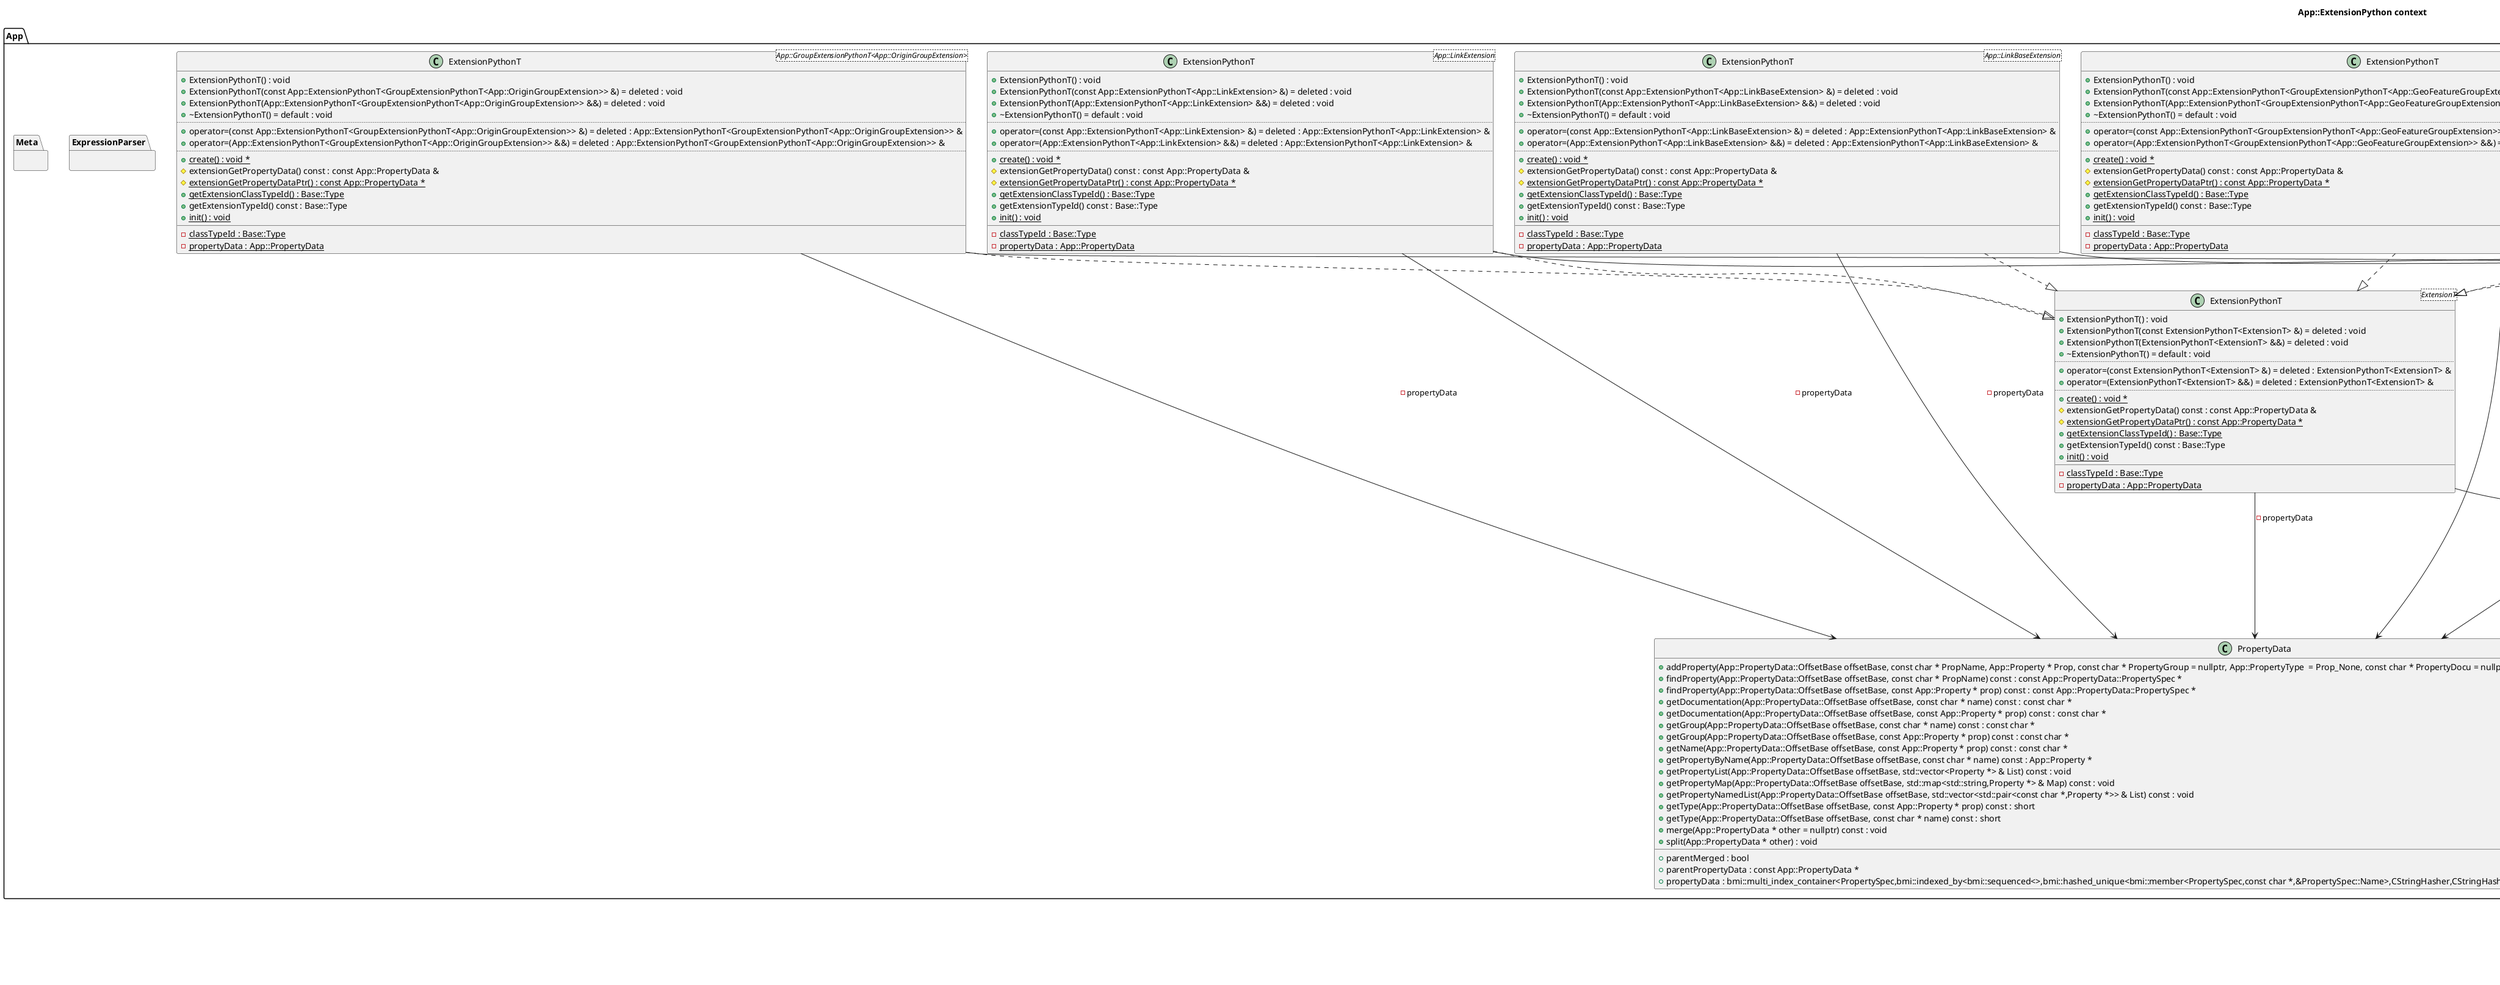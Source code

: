 @startuml
title App::ExtensionPython context
package [Base] as C_0000701777446892506059 {
class "Type" as C_0001299587473968259399
class C_0001299587473968259399 [[https://github.com/FreeCAD/FreeCAD/blob/f6708547a9bb3f71a4aaade12109f511a72c207c/src/Base/Type.h#L80{Type}]] {
+Type(const Base::Type & type) : void [[[https://github.com/FreeCAD/FreeCAD/blob/f6708547a9bb3f71a4aaade12109f511a72c207c/src/Base/Type.h#L84{Type}]]]
+Type() : void [[[https://github.com/FreeCAD/FreeCAD/blob/f6708547a9bb3f71a4aaade12109f511a72c207c/src/Base/Type.h#L85{Type}]]]
+~Type() : void [[[https://github.com/FreeCAD/FreeCAD/blob/f6708547a9bb3f71a4aaade12109f511a72c207c/src/Base/Type.h#L87{~Type}]]]
..
+operator=(const Base::Type type) : void [[[https://github.com/FreeCAD/FreeCAD/blob/f6708547a9bb3f71a4aaade12109f511a72c207c/src/Base/Type.h#L114{operator=}]]]
..
+operator!=(const Base::Type type) const : bool [[[https://github.com/FreeCAD/FreeCAD/blob/f6708547a9bb3f71a4aaade12109f511a72c207c/src/Base/Type.h#L116{operator!=}]]]
+operator<(const Base::Type type) const : bool [[[https://github.com/FreeCAD/FreeCAD/blob/f6708547a9bb3f71a4aaade12109f511a72c207c/src/Base/Type.h#L118{operator<}]]]
+operator<=(const Base::Type type) const : bool [[[https://github.com/FreeCAD/FreeCAD/blob/f6708547a9bb3f71a4aaade12109f511a72c207c/src/Base/Type.h#L119{operator<=}]]]
+operator==(const Base::Type type) const : bool [[[https://github.com/FreeCAD/FreeCAD/blob/f6708547a9bb3f71a4aaade12109f511a72c207c/src/Base/Type.h#L115{operator==}]]]
+operator>(const Base::Type type) const : bool [[[https://github.com/FreeCAD/FreeCAD/blob/f6708547a9bb3f71a4aaade12109f511a72c207c/src/Base/Type.h#L121{operator>}]]]
+operator>=(const Base::Type type) const : bool [[[https://github.com/FreeCAD/FreeCAD/blob/f6708547a9bb3f71a4aaade12109f511a72c207c/src/Base/Type.h#L120{operator>=}]]]
..
{static} +badType() : Base::Type [[[https://github.com/FreeCAD/FreeCAD/blob/f6708547a9bb3f71a4aaade12109f511a72c207c/src/Base/Type.h#L123{badType}]]]
+createInstance() : void * [[[https://github.com/FreeCAD/FreeCAD/blob/f6708547a9bb3f71a4aaade12109f511a72c207c/src/Base/Type.h#L90{createInstance}]]]
{static} +createInstanceByName(const char * TypeName, bool bLoadModule = false) : void * [[[https://github.com/FreeCAD/FreeCAD/blob/f6708547a9bb3f71a4aaade12109f511a72c207c/src/Base/Type.h#L92{createInstanceByName}]]]
{static} +createType(const Base::Type parent, const char * name, Base::Type::instantiationMethod method = nullptr) : const Base::Type [[[https://github.com/FreeCAD/FreeCAD/blob/f6708547a9bb3f71a4aaade12109f511a72c207c/src/Base/Type.h#L109{createType}]]]
{static} +destruct() : void [[[https://github.com/FreeCAD/FreeCAD/blob/f6708547a9bb3f71a4aaade12109f511a72c207c/src/Base/Type.h#L125{destruct}]]]
{static} +fromKey(unsigned int key) : Base::Type [[[https://github.com/FreeCAD/FreeCAD/blob/f6708547a9bb3f71a4aaade12109f511a72c207c/src/Base/Type.h#L98{fromKey}]]]
{static} +fromName(const char * name) : Base::Type [[[https://github.com/FreeCAD/FreeCAD/blob/f6708547a9bb3f71a4aaade12109f511a72c207c/src/Base/Type.h#L97{fromName}]]]
{static} +getAllDerivedFrom(const Base::Type type, std::vector<Type> & List) : int [[[https://github.com/FreeCAD/FreeCAD/blob/f6708547a9bb3f71a4aaade12109f511a72c207c/src/Base/Type.h#L103{getAllDerivedFrom}]]]
+getKey() const : unsigned int [[[https://github.com/FreeCAD/FreeCAD/blob/f6708547a9bb3f71a4aaade12109f511a72c207c/src/Base/Type.h#L111{getKey}]]]
{static} #getModuleName(const char * ClassName) : std::string [[[https://github.com/FreeCAD/FreeCAD/blob/f6708547a9bb3f71a4aaade12109f511a72c207c/src/Base/Type.h#L128{getModuleName}]]]
+getName() const : const char * [[[https://github.com/FreeCAD/FreeCAD/blob/f6708547a9bb3f71a4aaade12109f511a72c207c/src/Base/Type.h#L99{getName}]]]
{static} +getNumTypes() : int [[[https://github.com/FreeCAD/FreeCAD/blob/f6708547a9bb3f71a4aaade12109f511a72c207c/src/Base/Type.h#L107{getNumTypes}]]]
+getParent() const : const Base::Type [[[https://github.com/FreeCAD/FreeCAD/blob/f6708547a9bb3f71a4aaade12109f511a72c207c/src/Base/Type.h#L100{getParent}]]]
{static} +getTypeIfDerivedFrom(const char * name, const Base::Type parent, bool bLoadModule = false) : Base::Type [[[https://github.com/FreeCAD/FreeCAD/blob/f6708547a9bb3f71a4aaade12109f511a72c207c/src/Base/Type.h#L105{getTypeIfDerivedFrom}]]]
{static} +importModule(const char * TypeName) : void [[[https://github.com/FreeCAD/FreeCAD/blob/f6708547a9bb3f71a4aaade12109f511a72c207c/src/Base/Type.h#L93{importModule}]]]
{static} +init() : void [[[https://github.com/FreeCAD/FreeCAD/blob/f6708547a9bb3f71a4aaade12109f511a72c207c/src/Base/Type.h#L124{init}]]]
+isBad() const : bool [[[https://github.com/FreeCAD/FreeCAD/blob/f6708547a9bb3f71a4aaade12109f511a72c207c/src/Base/Type.h#L112{isBad}]]]
+isDerivedFrom(const Base::Type type) const : bool [[[https://github.com/FreeCAD/FreeCAD/blob/f6708547a9bb3f71a4aaade12109f511a72c207c/src/Base/Type.h#L101{isDerivedFrom}]]]
__
-index : unsigned int [[[https://github.com/FreeCAD/FreeCAD/blob/f6708547a9bb3f71a4aaade12109f511a72c207c/src/Base/Type.h#L134{index}]]]
{static} -loadModuleSet : std::set<std::string> [[[https://github.com/FreeCAD/FreeCAD/blob/f6708547a9bb3f71a4aaade12109f511a72c207c/src/Base/Type.h#L140{loadModuleSet}]]]
{static} -typedata : std::vector<TypeData *> [[[https://github.com/FreeCAD/FreeCAD/blob/f6708547a9bb3f71a4aaade12109f511a72c207c/src/Base/Type.h#L138{typedata}]]]
{static} -typemap : std::map<std::string,unsigned int> [[[https://github.com/FreeCAD/FreeCAD/blob/f6708547a9bb3f71a4aaade12109f511a72c207c/src/Base/Type.h#L137{typemap}]]]
}
}
package [App] as C_0002285326295477687690 {
class "PropertyData" as C_0001065140174462797402
class C_0001065140174462797402 [[https://github.com/FreeCAD/FreeCAD/blob/f6708547a9bb3f71a4aaade12109f511a72c207c/src/App/PropertyContainer.h#L56{PropertyData}]] {
+addProperty(App::PropertyData::OffsetBase offsetBase, const char * PropName, App::Property * Prop, const char * PropertyGroup = nullptr, App::PropertyType  = Prop_None, const char * PropertyDocu = nullptr) : void [[[https://github.com/FreeCAD/FreeCAD/blob/f6708547a9bb3f71a4aaade12109f511a72c207c/src/App/PropertyContainer.h#L116{addProperty}]]]
+findProperty(App::PropertyData::OffsetBase offsetBase, const char * PropName) const : const App::PropertyData::PropertySpec * [[[https://github.com/FreeCAD/FreeCAD/blob/f6708547a9bb3f71a4aaade12109f511a72c207c/src/App/PropertyContainer.h#L118{findProperty}]]]
+findProperty(App::PropertyData::OffsetBase offsetBase, const App::Property * prop) const : const App::PropertyData::PropertySpec * [[[https://github.com/FreeCAD/FreeCAD/blob/f6708547a9bb3f71a4aaade12109f511a72c207c/src/App/PropertyContainer.h#L119{findProperty}]]]
+getDocumentation(App::PropertyData::OffsetBase offsetBase, const char * name) const : const char * [[[https://github.com/FreeCAD/FreeCAD/blob/f6708547a9bb3f71a4aaade12109f511a72c207c/src/App/PropertyContainer.h#L126{getDocumentation}]]]
+getDocumentation(App::PropertyData::OffsetBase offsetBase, const App::Property * prop) const : const char * [[[https://github.com/FreeCAD/FreeCAD/blob/f6708547a9bb3f71a4aaade12109f511a72c207c/src/App/PropertyContainer.h#L127{getDocumentation}]]]
+getGroup(App::PropertyData::OffsetBase offsetBase, const char * name) const : const char * [[[https://github.com/FreeCAD/FreeCAD/blob/f6708547a9bb3f71a4aaade12109f511a72c207c/src/App/PropertyContainer.h#L124{getGroup}]]]
+getGroup(App::PropertyData::OffsetBase offsetBase, const App::Property * prop) const : const char * [[[https://github.com/FreeCAD/FreeCAD/blob/f6708547a9bb3f71a4aaade12109f511a72c207c/src/App/PropertyContainer.h#L125{getGroup}]]]
+getName(App::PropertyData::OffsetBase offsetBase, const App::Property * prop) const : const char * [[[https://github.com/FreeCAD/FreeCAD/blob/f6708547a9bb3f71a4aaade12109f511a72c207c/src/App/PropertyContainer.h#L121{getName}]]]
+getPropertyByName(App::PropertyData::OffsetBase offsetBase, const char * name) const : App::Property * [[[https://github.com/FreeCAD/FreeCAD/blob/f6708547a9bb3f71a4aaade12109f511a72c207c/src/App/PropertyContainer.h#L129{getPropertyByName}]]]
+getPropertyList(App::PropertyData::OffsetBase offsetBase, std::vector<Property *> & List) const : void [[[https://github.com/FreeCAD/FreeCAD/blob/f6708547a9bb3f71a4aaade12109f511a72c207c/src/App/PropertyContainer.h#L131{getPropertyList}]]]
+getPropertyMap(App::PropertyData::OffsetBase offsetBase, std::map<std::string,Property *> & Map) const : void [[[https://github.com/FreeCAD/FreeCAD/blob/f6708547a9bb3f71a4aaade12109f511a72c207c/src/App/PropertyContainer.h#L130{getPropertyMap}]]]
+getPropertyNamedList(App::PropertyData::OffsetBase offsetBase, std::vector<std::pair<const char *,Property *>> & List) const : void [[[https://github.com/FreeCAD/FreeCAD/blob/f6708547a9bb3f71a4aaade12109f511a72c207c/src/App/PropertyContainer.h#L132{getPropertyNamedList}]]]
+getType(App::PropertyData::OffsetBase offsetBase, const App::Property * prop) const : short [[[https://github.com/FreeCAD/FreeCAD/blob/f6708547a9bb3f71a4aaade12109f511a72c207c/src/App/PropertyContainer.h#L122{getType}]]]
+getType(App::PropertyData::OffsetBase offsetBase, const char * name) const : short [[[https://github.com/FreeCAD/FreeCAD/blob/f6708547a9bb3f71a4aaade12109f511a72c207c/src/App/PropertyContainer.h#L123{getType}]]]
+merge(App::PropertyData * other = nullptr) const : void [[[https://github.com/FreeCAD/FreeCAD/blob/f6708547a9bb3f71a4aaade12109f511a72c207c/src/App/PropertyContainer.h#L134{merge}]]]
+split(App::PropertyData * other) : void [[[https://github.com/FreeCAD/FreeCAD/blob/f6708547a9bb3f71a4aaade12109f511a72c207c/src/App/PropertyContainer.h#L135{split}]]]
__
+parentMerged : bool [[[https://github.com/FreeCAD/FreeCAD/blob/f6708547a9bb3f71a4aaade12109f511a72c207c/src/App/PropertyContainer.h#L112{parentMerged}]]]
+parentPropertyData : const App::PropertyData * [[[https://github.com/FreeCAD/FreeCAD/blob/f6708547a9bb3f71a4aaade12109f511a72c207c/src/App/PropertyContainer.h#L114{parentPropertyData}]]]
+propertyData : bmi::multi_index_container<PropertySpec,bmi::indexed_by<bmi::sequenced<>,bmi::hashed_unique<bmi::member<PropertySpec,const char *,&PropertySpec::Name>,CStringHasher,CStringHasher>,bmi::hashed_unique<bmi::member<PropertySpec,short,&PropertySpec::Offset>>>> [[[https://github.com/FreeCAD/FreeCAD/blob/f6708547a9bb3f71a4aaade12109f511a72c207c/src/App/PropertyContainer.h#L110{propertyData}]]]
}
class "ExtensionPythonT<ExtensionT>" as C_0001052415304501626199
class C_0001052415304501626199 [[https://github.com/FreeCAD/FreeCAD/blob/f6708547a9bb3f71a4aaade12109f511a72c207c/src/App/ExtensionPython.h#L38{ExtensionPythonT}]] {
+ExtensionPythonT() : void [[[https://github.com/FreeCAD/FreeCAD/blob/f6708547a9bb3f71a4aaade12109f511a72c207c/src/App/ExtensionPython.h#L45{ExtensionPythonT}]]]
+ExtensionPythonT(const ExtensionPythonT<ExtensionT> &) = deleted : void [[[https://github.com/FreeCAD/FreeCAD/blob/f6708547a9bb3f71a4aaade12109f511a72c207c/src/App/ExtensionPython.h#L51{ExtensionPythonT}]]]
+ExtensionPythonT(ExtensionPythonT<ExtensionT> &&) = deleted : void [[[https://github.com/FreeCAD/FreeCAD/blob/f6708547a9bb3f71a4aaade12109f511a72c207c/src/App/ExtensionPython.h#L52{ExtensionPythonT}]]]
+~ExtensionPythonT() = default : void [[[https://github.com/FreeCAD/FreeCAD/blob/f6708547a9bb3f71a4aaade12109f511a72c207c/src/App/ExtensionPython.h#L49{~ExtensionPythonT}]]]
..
+operator=(const ExtensionPythonT<ExtensionT> &) = deleted : ExtensionPythonT<ExtensionT> & [[[https://github.com/FreeCAD/FreeCAD/blob/f6708547a9bb3f71a4aaade12109f511a72c207c/src/App/ExtensionPython.h#L53{operator=}]]]
+operator=(ExtensionPythonT<ExtensionT> &&) = deleted : ExtensionPythonT<ExtensionT> & [[[https://github.com/FreeCAD/FreeCAD/blob/f6708547a9bb3f71a4aaade12109f511a72c207c/src/App/ExtensionPython.h#L54{operator=}]]]
..
{static} +create() : void * [[[https://github.com/FreeCAD/FreeCAD/blob/f6708547a9bb3f71a4aaade12109f511a72c207c/src/App/ExtensionPython.h#L40{create}]]]
#extensionGetPropertyData() const : const App::PropertyData & [[[https://github.com/FreeCAD/FreeCAD/blob/f6708547a9bb3f71a4aaade12109f511a72c207c/src/App/ExtensionPython.h#L40{extensionGetPropertyData}]]]
{static} #extensionGetPropertyDataPtr() : const App::PropertyData * [[[https://github.com/FreeCAD/FreeCAD/blob/f6708547a9bb3f71a4aaade12109f511a72c207c/src/App/ExtensionPython.h#L40{extensionGetPropertyDataPtr}]]]
{static} +getExtensionClassTypeId() : Base::Type [[[https://github.com/FreeCAD/FreeCAD/blob/f6708547a9bb3f71a4aaade12109f511a72c207c/src/App/ExtensionPython.h#L40{getExtensionClassTypeId}]]]
+getExtensionTypeId() const : Base::Type [[[https://github.com/FreeCAD/FreeCAD/blob/f6708547a9bb3f71a4aaade12109f511a72c207c/src/App/ExtensionPython.h#L40{getExtensionTypeId}]]]
{static} +init() : void [[[https://github.com/FreeCAD/FreeCAD/blob/f6708547a9bb3f71a4aaade12109f511a72c207c/src/App/ExtensionPython.h#L40{init}]]]
__
{static} -classTypeId : Base::Type [[[https://github.com/FreeCAD/FreeCAD/blob/f6708547a9bb3f71a4aaade12109f511a72c207c/src/App/ExtensionPython.h#L40{classTypeId}]]]
{static} -propertyData : App::PropertyData [[[https://github.com/FreeCAD/FreeCAD/blob/f6708547a9bb3f71a4aaade12109f511a72c207c/src/App/ExtensionPython.h#L40{propertyData}]]]
}
class "ExtensionPythonT<App::GroupExtensionPythonT<App::GroupExtension>>" as C_0001830979336005663904
class C_0001830979336005663904 [[https://github.com/FreeCAD/FreeCAD/blob/f6708547a9bb3f71a4aaade12109f511a72c207c/src/App/GroupExtension.cpp#L42{ExtensionPythonT}]] {
+ExtensionPythonT() : void [[[https://github.com/FreeCAD/FreeCAD/blob/f6708547a9bb3f71a4aaade12109f511a72c207c/src/App/ExtensionPython.h#L45{ExtensionPythonT}]]]
+ExtensionPythonT(const App::ExtensionPythonT<GroupExtensionPythonT<App::GroupExtension>> &) = deleted : void [[[https://github.com/FreeCAD/FreeCAD/blob/f6708547a9bb3f71a4aaade12109f511a72c207c/src/App/ExtensionPython.h#L51{ExtensionPythonT}]]]
+ExtensionPythonT(App::ExtensionPythonT<GroupExtensionPythonT<App::GroupExtension>> &&) = deleted : void [[[https://github.com/FreeCAD/FreeCAD/blob/f6708547a9bb3f71a4aaade12109f511a72c207c/src/App/ExtensionPython.h#L52{ExtensionPythonT}]]]
+~ExtensionPythonT() = default : void [[[https://github.com/FreeCAD/FreeCAD/blob/f6708547a9bb3f71a4aaade12109f511a72c207c/src/App/ExtensionPython.h#L49{~ExtensionPythonT}]]]
..
+operator=(const App::ExtensionPythonT<GroupExtensionPythonT<App::GroupExtension>> &) = deleted : App::ExtensionPythonT<GroupExtensionPythonT<App::GroupExtension>> & [[[https://github.com/FreeCAD/FreeCAD/blob/f6708547a9bb3f71a4aaade12109f511a72c207c/src/App/ExtensionPython.h#L53{operator=}]]]
+operator=(App::ExtensionPythonT<GroupExtensionPythonT<App::GroupExtension>> &&) = deleted : App::ExtensionPythonT<GroupExtensionPythonT<App::GroupExtension>> & [[[https://github.com/FreeCAD/FreeCAD/blob/f6708547a9bb3f71a4aaade12109f511a72c207c/src/App/ExtensionPython.h#L54{operator=}]]]
..
{static} +create() : void * [[[https://github.com/FreeCAD/FreeCAD/blob/f6708547a9bb3f71a4aaade12109f511a72c207c/src/App/GroupExtension.cpp#L39{create}]]]
#extensionGetPropertyData() const : const App::PropertyData & [[[https://github.com/FreeCAD/FreeCAD/blob/f6708547a9bb3f71a4aaade12109f511a72c207c/src/App/GroupExtension.cpp#L39{extensionGetPropertyData}]]]
{static} #extensionGetPropertyDataPtr() : const App::PropertyData * [[[https://github.com/FreeCAD/FreeCAD/blob/f6708547a9bb3f71a4aaade12109f511a72c207c/src/App/GroupExtension.cpp#L39{extensionGetPropertyDataPtr}]]]
{static} +getExtensionClassTypeId() : Base::Type [[[https://github.com/FreeCAD/FreeCAD/blob/f6708547a9bb3f71a4aaade12109f511a72c207c/src/App/GroupExtension.cpp#L39{getExtensionClassTypeId}]]]
+getExtensionTypeId() const : Base::Type [[[https://github.com/FreeCAD/FreeCAD/blob/f6708547a9bb3f71a4aaade12109f511a72c207c/src/App/GroupExtension.cpp#L39{getExtensionTypeId}]]]
{static} +init() : void [[[https://github.com/FreeCAD/FreeCAD/blob/f6708547a9bb3f71a4aaade12109f511a72c207c/src/App/GroupExtension.cpp#L39{init}]]]
__
{static} -classTypeId : Base::Type [[[https://github.com/FreeCAD/FreeCAD/blob/f6708547a9bb3f71a4aaade12109f511a72c207c/src/App/GroupExtension.cpp#L39{classTypeId}]]]
{static} -propertyData : App::PropertyData [[[https://github.com/FreeCAD/FreeCAD/blob/f6708547a9bb3f71a4aaade12109f511a72c207c/src/App/GroupExtension.cpp#L39{propertyData}]]]
}
class "ExtensionPythonT<App::Extension>" as C_0001976434673191902003
class C_0001976434673191902003 [[https://github.com/FreeCAD/FreeCAD/blob/f6708547a9bb3f71a4aaade12109f511a72c207c/src/App/Extension.cpp#L212{ExtensionPythonT}]] {
+ExtensionPythonT() : void [[[https://github.com/FreeCAD/FreeCAD/blob/f6708547a9bb3f71a4aaade12109f511a72c207c/src/App/ExtensionPython.h#L45{ExtensionPythonT}]]]
+ExtensionPythonT(const App::ExtensionPythonT<App::Extension> &) = deleted : void [[[https://github.com/FreeCAD/FreeCAD/blob/f6708547a9bb3f71a4aaade12109f511a72c207c/src/App/ExtensionPython.h#L51{ExtensionPythonT}]]]
+ExtensionPythonT(App::ExtensionPythonT<App::Extension> &&) = deleted : void [[[https://github.com/FreeCAD/FreeCAD/blob/f6708547a9bb3f71a4aaade12109f511a72c207c/src/App/ExtensionPython.h#L52{ExtensionPythonT}]]]
+~ExtensionPythonT() = default : void [[[https://github.com/FreeCAD/FreeCAD/blob/f6708547a9bb3f71a4aaade12109f511a72c207c/src/App/ExtensionPython.h#L49{~ExtensionPythonT}]]]
..
+operator=(const App::ExtensionPythonT<App::Extension> &) = deleted : App::ExtensionPythonT<App::Extension> & [[[https://github.com/FreeCAD/FreeCAD/blob/f6708547a9bb3f71a4aaade12109f511a72c207c/src/App/ExtensionPython.h#L53{operator=}]]]
+operator=(App::ExtensionPythonT<App::Extension> &&) = deleted : App::ExtensionPythonT<App::Extension> & [[[https://github.com/FreeCAD/FreeCAD/blob/f6708547a9bb3f71a4aaade12109f511a72c207c/src/App/ExtensionPython.h#L54{operator=}]]]
..
{static} +create() : void * [[[https://github.com/FreeCAD/FreeCAD/blob/f6708547a9bb3f71a4aaade12109f511a72c207c/src/App/Extension.cpp#L209{create}]]]
#extensionGetPropertyData() const : const App::PropertyData & [[[https://github.com/FreeCAD/FreeCAD/blob/f6708547a9bb3f71a4aaade12109f511a72c207c/src/App/Extension.cpp#L209{extensionGetPropertyData}]]]
{static} #extensionGetPropertyDataPtr() : const App::PropertyData * [[[https://github.com/FreeCAD/FreeCAD/blob/f6708547a9bb3f71a4aaade12109f511a72c207c/src/App/Extension.cpp#L209{extensionGetPropertyDataPtr}]]]
{static} +getExtensionClassTypeId() : Base::Type [[[https://github.com/FreeCAD/FreeCAD/blob/f6708547a9bb3f71a4aaade12109f511a72c207c/src/App/Extension.cpp#L209{getExtensionClassTypeId}]]]
+getExtensionTypeId() const : Base::Type [[[https://github.com/FreeCAD/FreeCAD/blob/f6708547a9bb3f71a4aaade12109f511a72c207c/src/App/Extension.cpp#L209{getExtensionTypeId}]]]
{static} +init() : void [[[https://github.com/FreeCAD/FreeCAD/blob/f6708547a9bb3f71a4aaade12109f511a72c207c/src/App/Extension.cpp#L209{init}]]]
__
{static} -classTypeId : Base::Type [[[https://github.com/FreeCAD/FreeCAD/blob/f6708547a9bb3f71a4aaade12109f511a72c207c/src/App/Extension.cpp#L209{classTypeId}]]]
{static} -propertyData : App::PropertyData [[[https://github.com/FreeCAD/FreeCAD/blob/f6708547a9bb3f71a4aaade12109f511a72c207c/src/App/Extension.cpp#L209{propertyData}]]]
}
package [ExpressionParser] as C_0000905861183269213715 {
}
package [Meta] as C_0002283864520314866053 {
}
class "ExtensionPythonT<App::GroupExtensionPythonT<App::GeoFeatureGroupExtension>>" as C_0000854941210377690479
class C_0000854941210377690479 [[https://github.com/FreeCAD/FreeCAD/blob/f6708547a9bb3f71a4aaade12109f511a72c207c/src/App/GeoFeatureGroupExtension.cpp#L505{ExtensionPythonT}]] {
+ExtensionPythonT() : void [[[https://github.com/FreeCAD/FreeCAD/blob/f6708547a9bb3f71a4aaade12109f511a72c207c/src/App/ExtensionPython.h#L45{ExtensionPythonT}]]]
+ExtensionPythonT(const App::ExtensionPythonT<GroupExtensionPythonT<App::GeoFeatureGroupExtension>> &) = deleted : void [[[https://github.com/FreeCAD/FreeCAD/blob/f6708547a9bb3f71a4aaade12109f511a72c207c/src/App/ExtensionPython.h#L51{ExtensionPythonT}]]]
+ExtensionPythonT(App::ExtensionPythonT<GroupExtensionPythonT<App::GeoFeatureGroupExtension>> &&) = deleted : void [[[https://github.com/FreeCAD/FreeCAD/blob/f6708547a9bb3f71a4aaade12109f511a72c207c/src/App/ExtensionPython.h#L52{ExtensionPythonT}]]]
+~ExtensionPythonT() = default : void [[[https://github.com/FreeCAD/FreeCAD/blob/f6708547a9bb3f71a4aaade12109f511a72c207c/src/App/ExtensionPython.h#L49{~ExtensionPythonT}]]]
..
+operator=(const App::ExtensionPythonT<GroupExtensionPythonT<App::GeoFeatureGroupExtension>> &) = deleted : App::ExtensionPythonT<GroupExtensionPythonT<App::GeoFeatureGroupExtension>> & [[[https://github.com/FreeCAD/FreeCAD/blob/f6708547a9bb3f71a4aaade12109f511a72c207c/src/App/ExtensionPython.h#L53{operator=}]]]
+operator=(App::ExtensionPythonT<GroupExtensionPythonT<App::GeoFeatureGroupExtension>> &&) = deleted : App::ExtensionPythonT<GroupExtensionPythonT<App::GeoFeatureGroupExtension>> & [[[https://github.com/FreeCAD/FreeCAD/blob/f6708547a9bb3f71a4aaade12109f511a72c207c/src/App/ExtensionPython.h#L54{operator=}]]]
..
{static} +create() : void * [[[https://github.com/FreeCAD/FreeCAD/blob/f6708547a9bb3f71a4aaade12109f511a72c207c/src/App/GeoFeatureGroupExtension.cpp#L502{create}]]]
#extensionGetPropertyData() const : const App::PropertyData & [[[https://github.com/FreeCAD/FreeCAD/blob/f6708547a9bb3f71a4aaade12109f511a72c207c/src/App/GeoFeatureGroupExtension.cpp#L502{extensionGetPropertyData}]]]
{static} #extensionGetPropertyDataPtr() : const App::PropertyData * [[[https://github.com/FreeCAD/FreeCAD/blob/f6708547a9bb3f71a4aaade12109f511a72c207c/src/App/GeoFeatureGroupExtension.cpp#L502{extensionGetPropertyDataPtr}]]]
{static} +getExtensionClassTypeId() : Base::Type [[[https://github.com/FreeCAD/FreeCAD/blob/f6708547a9bb3f71a4aaade12109f511a72c207c/src/App/GeoFeatureGroupExtension.cpp#L502{getExtensionClassTypeId}]]]
+getExtensionTypeId() const : Base::Type [[[https://github.com/FreeCAD/FreeCAD/blob/f6708547a9bb3f71a4aaade12109f511a72c207c/src/App/GeoFeatureGroupExtension.cpp#L502{getExtensionTypeId}]]]
{static} +init() : void [[[https://github.com/FreeCAD/FreeCAD/blob/f6708547a9bb3f71a4aaade12109f511a72c207c/src/App/GeoFeatureGroupExtension.cpp#L502{init}]]]
__
{static} -classTypeId : Base::Type [[[https://github.com/FreeCAD/FreeCAD/blob/f6708547a9bb3f71a4aaade12109f511a72c207c/src/App/GeoFeatureGroupExtension.cpp#L502{classTypeId}]]]
{static} -propertyData : App::PropertyData [[[https://github.com/FreeCAD/FreeCAD/blob/f6708547a9bb3f71a4aaade12109f511a72c207c/src/App/GeoFeatureGroupExtension.cpp#L502{propertyData}]]]
}
class "ExtensionPythonT<App::LinkBaseExtension>" as C_0000944664542276527152
class C_0000944664542276527152 [[https://github.com/FreeCAD/FreeCAD/blob/f6708547a9bb3f71a4aaade12109f511a72c207c/src/App/Link.cpp#L2219{ExtensionPythonT}]] {
+ExtensionPythonT() : void [[[https://github.com/FreeCAD/FreeCAD/blob/f6708547a9bb3f71a4aaade12109f511a72c207c/src/App/ExtensionPython.h#L45{ExtensionPythonT}]]]
+ExtensionPythonT(const App::ExtensionPythonT<App::LinkBaseExtension> &) = deleted : void [[[https://github.com/FreeCAD/FreeCAD/blob/f6708547a9bb3f71a4aaade12109f511a72c207c/src/App/ExtensionPython.h#L51{ExtensionPythonT}]]]
+ExtensionPythonT(App::ExtensionPythonT<App::LinkBaseExtension> &&) = deleted : void [[[https://github.com/FreeCAD/FreeCAD/blob/f6708547a9bb3f71a4aaade12109f511a72c207c/src/App/ExtensionPython.h#L52{ExtensionPythonT}]]]
+~ExtensionPythonT() = default : void [[[https://github.com/FreeCAD/FreeCAD/blob/f6708547a9bb3f71a4aaade12109f511a72c207c/src/App/ExtensionPython.h#L49{~ExtensionPythonT}]]]
..
+operator=(const App::ExtensionPythonT<App::LinkBaseExtension> &) = deleted : App::ExtensionPythonT<App::LinkBaseExtension> & [[[https://github.com/FreeCAD/FreeCAD/blob/f6708547a9bb3f71a4aaade12109f511a72c207c/src/App/ExtensionPython.h#L53{operator=}]]]
+operator=(App::ExtensionPythonT<App::LinkBaseExtension> &&) = deleted : App::ExtensionPythonT<App::LinkBaseExtension> & [[[https://github.com/FreeCAD/FreeCAD/blob/f6708547a9bb3f71a4aaade12109f511a72c207c/src/App/ExtensionPython.h#L54{operator=}]]]
..
{static} +create() : void * [[[https://github.com/FreeCAD/FreeCAD/blob/f6708547a9bb3f71a4aaade12109f511a72c207c/src/App/Link.cpp#L2216{create}]]]
#extensionGetPropertyData() const : const App::PropertyData & [[[https://github.com/FreeCAD/FreeCAD/blob/f6708547a9bb3f71a4aaade12109f511a72c207c/src/App/Link.cpp#L2216{extensionGetPropertyData}]]]
{static} #extensionGetPropertyDataPtr() : const App::PropertyData * [[[https://github.com/FreeCAD/FreeCAD/blob/f6708547a9bb3f71a4aaade12109f511a72c207c/src/App/Link.cpp#L2216{extensionGetPropertyDataPtr}]]]
{static} +getExtensionClassTypeId() : Base::Type [[[https://github.com/FreeCAD/FreeCAD/blob/f6708547a9bb3f71a4aaade12109f511a72c207c/src/App/Link.cpp#L2216{getExtensionClassTypeId}]]]
+getExtensionTypeId() const : Base::Type [[[https://github.com/FreeCAD/FreeCAD/blob/f6708547a9bb3f71a4aaade12109f511a72c207c/src/App/Link.cpp#L2216{getExtensionTypeId}]]]
{static} +init() : void [[[https://github.com/FreeCAD/FreeCAD/blob/f6708547a9bb3f71a4aaade12109f511a72c207c/src/App/Link.cpp#L2216{init}]]]
__
{static} -classTypeId : Base::Type [[[https://github.com/FreeCAD/FreeCAD/blob/f6708547a9bb3f71a4aaade12109f511a72c207c/src/App/Link.cpp#L2216{classTypeId}]]]
{static} -propertyData : App::PropertyData [[[https://github.com/FreeCAD/FreeCAD/blob/f6708547a9bb3f71a4aaade12109f511a72c207c/src/App/Link.cpp#L2216{propertyData}]]]
}
class "ExtensionPythonT<App::LinkExtension>" as C_0001898311921165259382
class C_0001898311921165259382 [[https://github.com/FreeCAD/FreeCAD/blob/f6708547a9bb3f71a4aaade12109f511a72c207c/src/App/Link.cpp#L2244{ExtensionPythonT}]] {
+ExtensionPythonT() : void [[[https://github.com/FreeCAD/FreeCAD/blob/f6708547a9bb3f71a4aaade12109f511a72c207c/src/App/ExtensionPython.h#L45{ExtensionPythonT}]]]
+ExtensionPythonT(const App::ExtensionPythonT<App::LinkExtension> &) = deleted : void [[[https://github.com/FreeCAD/FreeCAD/blob/f6708547a9bb3f71a4aaade12109f511a72c207c/src/App/ExtensionPython.h#L51{ExtensionPythonT}]]]
+ExtensionPythonT(App::ExtensionPythonT<App::LinkExtension> &&) = deleted : void [[[https://github.com/FreeCAD/FreeCAD/blob/f6708547a9bb3f71a4aaade12109f511a72c207c/src/App/ExtensionPython.h#L52{ExtensionPythonT}]]]
+~ExtensionPythonT() = default : void [[[https://github.com/FreeCAD/FreeCAD/blob/f6708547a9bb3f71a4aaade12109f511a72c207c/src/App/ExtensionPython.h#L49{~ExtensionPythonT}]]]
..
+operator=(const App::ExtensionPythonT<App::LinkExtension> &) = deleted : App::ExtensionPythonT<App::LinkExtension> & [[[https://github.com/FreeCAD/FreeCAD/blob/f6708547a9bb3f71a4aaade12109f511a72c207c/src/App/ExtensionPython.h#L53{operator=}]]]
+operator=(App::ExtensionPythonT<App::LinkExtension> &&) = deleted : App::ExtensionPythonT<App::LinkExtension> & [[[https://github.com/FreeCAD/FreeCAD/blob/f6708547a9bb3f71a4aaade12109f511a72c207c/src/App/ExtensionPython.h#L54{operator=}]]]
..
{static} +create() : void * [[[https://github.com/FreeCAD/FreeCAD/blob/f6708547a9bb3f71a4aaade12109f511a72c207c/src/App/Link.cpp#L2241{create}]]]
#extensionGetPropertyData() const : const App::PropertyData & [[[https://github.com/FreeCAD/FreeCAD/blob/f6708547a9bb3f71a4aaade12109f511a72c207c/src/App/Link.cpp#L2241{extensionGetPropertyData}]]]
{static} #extensionGetPropertyDataPtr() : const App::PropertyData * [[[https://github.com/FreeCAD/FreeCAD/blob/f6708547a9bb3f71a4aaade12109f511a72c207c/src/App/Link.cpp#L2241{extensionGetPropertyDataPtr}]]]
{static} +getExtensionClassTypeId() : Base::Type [[[https://github.com/FreeCAD/FreeCAD/blob/f6708547a9bb3f71a4aaade12109f511a72c207c/src/App/Link.cpp#L2241{getExtensionClassTypeId}]]]
+getExtensionTypeId() const : Base::Type [[[https://github.com/FreeCAD/FreeCAD/blob/f6708547a9bb3f71a4aaade12109f511a72c207c/src/App/Link.cpp#L2241{getExtensionTypeId}]]]
{static} +init() : void [[[https://github.com/FreeCAD/FreeCAD/blob/f6708547a9bb3f71a4aaade12109f511a72c207c/src/App/Link.cpp#L2241{init}]]]
__
{static} -classTypeId : Base::Type [[[https://github.com/FreeCAD/FreeCAD/blob/f6708547a9bb3f71a4aaade12109f511a72c207c/src/App/Link.cpp#L2241{classTypeId}]]]
{static} -propertyData : App::PropertyData [[[https://github.com/FreeCAD/FreeCAD/blob/f6708547a9bb3f71a4aaade12109f511a72c207c/src/App/Link.cpp#L2241{propertyData}]]]
}
class "ExtensionPythonT<App::GroupExtensionPythonT<App::OriginGroupExtension>>" as C_0000375757368784478187
class C_0000375757368784478187 [[https://github.com/FreeCAD/FreeCAD/blob/f6708547a9bb3f71a4aaade12109f511a72c207c/src/App/OriginGroupExtension.cpp#L264{ExtensionPythonT}]] {
+ExtensionPythonT() : void [[[https://github.com/FreeCAD/FreeCAD/blob/f6708547a9bb3f71a4aaade12109f511a72c207c/src/App/ExtensionPython.h#L45{ExtensionPythonT}]]]
+ExtensionPythonT(const App::ExtensionPythonT<GroupExtensionPythonT<App::OriginGroupExtension>> &) = deleted : void [[[https://github.com/FreeCAD/FreeCAD/blob/f6708547a9bb3f71a4aaade12109f511a72c207c/src/App/ExtensionPython.h#L51{ExtensionPythonT}]]]
+ExtensionPythonT(App::ExtensionPythonT<GroupExtensionPythonT<App::OriginGroupExtension>> &&) = deleted : void [[[https://github.com/FreeCAD/FreeCAD/blob/f6708547a9bb3f71a4aaade12109f511a72c207c/src/App/ExtensionPython.h#L52{ExtensionPythonT}]]]
+~ExtensionPythonT() = default : void [[[https://github.com/FreeCAD/FreeCAD/blob/f6708547a9bb3f71a4aaade12109f511a72c207c/src/App/ExtensionPython.h#L49{~ExtensionPythonT}]]]
..
+operator=(const App::ExtensionPythonT<GroupExtensionPythonT<App::OriginGroupExtension>> &) = deleted : App::ExtensionPythonT<GroupExtensionPythonT<App::OriginGroupExtension>> & [[[https://github.com/FreeCAD/FreeCAD/blob/f6708547a9bb3f71a4aaade12109f511a72c207c/src/App/ExtensionPython.h#L53{operator=}]]]
+operator=(App::ExtensionPythonT<GroupExtensionPythonT<App::OriginGroupExtension>> &&) = deleted : App::ExtensionPythonT<GroupExtensionPythonT<App::OriginGroupExtension>> & [[[https://github.com/FreeCAD/FreeCAD/blob/f6708547a9bb3f71a4aaade12109f511a72c207c/src/App/ExtensionPython.h#L54{operator=}]]]
..
{static} +create() : void * [[[https://github.com/FreeCAD/FreeCAD/blob/f6708547a9bb3f71a4aaade12109f511a72c207c/src/App/OriginGroupExtension.cpp#L261{create}]]]
#extensionGetPropertyData() const : const App::PropertyData & [[[https://github.com/FreeCAD/FreeCAD/blob/f6708547a9bb3f71a4aaade12109f511a72c207c/src/App/OriginGroupExtension.cpp#L261{extensionGetPropertyData}]]]
{static} #extensionGetPropertyDataPtr() : const App::PropertyData * [[[https://github.com/FreeCAD/FreeCAD/blob/f6708547a9bb3f71a4aaade12109f511a72c207c/src/App/OriginGroupExtension.cpp#L261{extensionGetPropertyDataPtr}]]]
{static} +getExtensionClassTypeId() : Base::Type [[[https://github.com/FreeCAD/FreeCAD/blob/f6708547a9bb3f71a4aaade12109f511a72c207c/src/App/OriginGroupExtension.cpp#L261{getExtensionClassTypeId}]]]
+getExtensionTypeId() const : Base::Type [[[https://github.com/FreeCAD/FreeCAD/blob/f6708547a9bb3f71a4aaade12109f511a72c207c/src/App/OriginGroupExtension.cpp#L261{getExtensionTypeId}]]]
{static} +init() : void [[[https://github.com/FreeCAD/FreeCAD/blob/f6708547a9bb3f71a4aaade12109f511a72c207c/src/App/OriginGroupExtension.cpp#L261{init}]]]
__
{static} -classTypeId : Base::Type [[[https://github.com/FreeCAD/FreeCAD/blob/f6708547a9bb3f71a4aaade12109f511a72c207c/src/App/OriginGroupExtension.cpp#L261{classTypeId}]]]
{static} -propertyData : App::PropertyData [[[https://github.com/FreeCAD/FreeCAD/blob/f6708547a9bb3f71a4aaade12109f511a72c207c/src/App/OriginGroupExtension.cpp#L261{propertyData}]]]
}
}
C_0001065140174462797402 --> C_0001065140174462797402 : +parentPropertyData
C_0001052415304501626199 --> C_0001299587473968259399 : -classTypeId
C_0001052415304501626199 --> C_0001065140174462797402 : -propertyData
C_0001830979336005663904 ..|> C_0001052415304501626199
C_0001830979336005663904 --> C_0001299587473968259399 : -classTypeId
C_0001830979336005663904 --> C_0001065140174462797402 : -propertyData
C_0001976434673191902003 ..|> C_0001052415304501626199
C_0001976434673191902003 --> C_0001299587473968259399 : -classTypeId
C_0001976434673191902003 --> C_0001065140174462797402 : -propertyData
C_0000854941210377690479 ..|> C_0001052415304501626199
C_0000854941210377690479 --> C_0001299587473968259399 : -classTypeId
C_0000854941210377690479 --> C_0001065140174462797402 : -propertyData
C_0000944664542276527152 ..|> C_0001052415304501626199
C_0000944664542276527152 --> C_0001299587473968259399 : -classTypeId
C_0000944664542276527152 --> C_0001065140174462797402 : -propertyData
C_0001898311921165259382 ..|> C_0001052415304501626199
C_0001898311921165259382 --> C_0001299587473968259399 : -classTypeId
C_0001898311921165259382 --> C_0001065140174462797402 : -propertyData
C_0000375757368784478187 ..|> C_0001052415304501626199
C_0000375757368784478187 --> C_0001299587473968259399 : -classTypeId
C_0000375757368784478187 --> C_0001065140174462797402 : -propertyData

'Generated with clang-uml, version 0.4.0-14-g26abb71
'LLVM version Ubuntu clang version 15.0.7
@enduml
